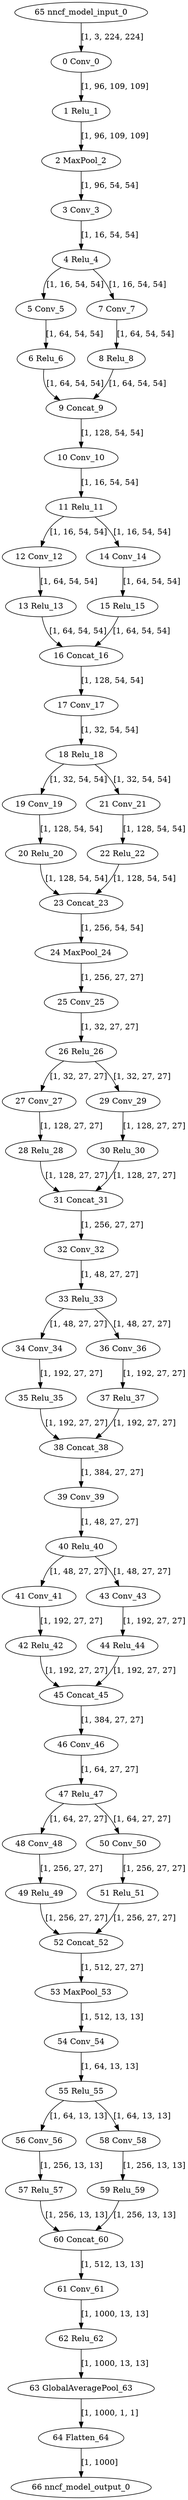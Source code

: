 strict digraph  {
"0 Conv_0" [id=0, type=Conv];
"1 Relu_1" [id=1, type=Relu];
"2 MaxPool_2" [id=2, type=MaxPool];
"3 Conv_3" [id=3, type=Conv];
"4 Relu_4" [id=4, type=Relu];
"5 Conv_5" [id=5, type=Conv];
"6 Relu_6" [id=6, type=Relu];
"7 Conv_7" [id=7, type=Conv];
"8 Relu_8" [id=8, type=Relu];
"9 Concat_9" [id=9, type=Concat];
"10 Conv_10" [id=10, type=Conv];
"11 Relu_11" [id=11, type=Relu];
"12 Conv_12" [id=12, type=Conv];
"13 Relu_13" [id=13, type=Relu];
"14 Conv_14" [id=14, type=Conv];
"15 Relu_15" [id=15, type=Relu];
"16 Concat_16" [id=16, type=Concat];
"17 Conv_17" [id=17, type=Conv];
"18 Relu_18" [id=18, type=Relu];
"19 Conv_19" [id=19, type=Conv];
"20 Relu_20" [id=20, type=Relu];
"21 Conv_21" [id=21, type=Conv];
"22 Relu_22" [id=22, type=Relu];
"23 Concat_23" [id=23, type=Concat];
"24 MaxPool_24" [id=24, type=MaxPool];
"25 Conv_25" [id=25, type=Conv];
"26 Relu_26" [id=26, type=Relu];
"27 Conv_27" [id=27, type=Conv];
"28 Relu_28" [id=28, type=Relu];
"29 Conv_29" [id=29, type=Conv];
"30 Relu_30" [id=30, type=Relu];
"31 Concat_31" [id=31, type=Concat];
"32 Conv_32" [id=32, type=Conv];
"33 Relu_33" [id=33, type=Relu];
"34 Conv_34" [id=34, type=Conv];
"35 Relu_35" [id=35, type=Relu];
"36 Conv_36" [id=36, type=Conv];
"37 Relu_37" [id=37, type=Relu];
"38 Concat_38" [id=38, type=Concat];
"39 Conv_39" [id=39, type=Conv];
"40 Relu_40" [id=40, type=Relu];
"41 Conv_41" [id=41, type=Conv];
"42 Relu_42" [id=42, type=Relu];
"43 Conv_43" [id=43, type=Conv];
"44 Relu_44" [id=44, type=Relu];
"45 Concat_45" [id=45, type=Concat];
"46 Conv_46" [id=46, type=Conv];
"47 Relu_47" [id=47, type=Relu];
"48 Conv_48" [id=48, type=Conv];
"49 Relu_49" [id=49, type=Relu];
"50 Conv_50" [id=50, type=Conv];
"51 Relu_51" [id=51, type=Relu];
"52 Concat_52" [id=52, type=Concat];
"53 MaxPool_53" [id=53, type=MaxPool];
"54 Conv_54" [id=54, type=Conv];
"55 Relu_55" [id=55, type=Relu];
"56 Conv_56" [id=56, type=Conv];
"57 Relu_57" [id=57, type=Relu];
"58 Conv_58" [id=58, type=Conv];
"59 Relu_59" [id=59, type=Relu];
"60 Concat_60" [id=60, type=Concat];
"61 Conv_61" [id=61, type=Conv];
"62 Relu_62" [id=62, type=Relu];
"63 GlobalAveragePool_63" [id=63, type=GlobalAveragePool];
"64 Flatten_64" [id=64, type=Flatten];
"65 nncf_model_input_0" [id=65, type=nncf_model_input];
"66 nncf_model_output_0" [id=66, type=nncf_model_output];
"0 Conv_0" -> "1 Relu_1"  [label="[1, 96, 109, 109]", style=solid];
"1 Relu_1" -> "2 MaxPool_2"  [label="[1, 96, 109, 109]", style=solid];
"2 MaxPool_2" -> "3 Conv_3"  [label="[1, 96, 54, 54]", style=solid];
"3 Conv_3" -> "4 Relu_4"  [label="[1, 16, 54, 54]", style=solid];
"4 Relu_4" -> "5 Conv_5"  [label="[1, 16, 54, 54]", style=solid];
"4 Relu_4" -> "7 Conv_7"  [label="[1, 16, 54, 54]", style=solid];
"5 Conv_5" -> "6 Relu_6"  [label="[1, 64, 54, 54]", style=solid];
"6 Relu_6" -> "9 Concat_9"  [label="[1, 64, 54, 54]", style=solid];
"7 Conv_7" -> "8 Relu_8"  [label="[1, 64, 54, 54]", style=solid];
"8 Relu_8" -> "9 Concat_9"  [label="[1, 64, 54, 54]", style=solid];
"9 Concat_9" -> "10 Conv_10"  [label="[1, 128, 54, 54]", style=solid];
"10 Conv_10" -> "11 Relu_11"  [label="[1, 16, 54, 54]", style=solid];
"11 Relu_11" -> "12 Conv_12"  [label="[1, 16, 54, 54]", style=solid];
"11 Relu_11" -> "14 Conv_14"  [label="[1, 16, 54, 54]", style=solid];
"12 Conv_12" -> "13 Relu_13"  [label="[1, 64, 54, 54]", style=solid];
"13 Relu_13" -> "16 Concat_16"  [label="[1, 64, 54, 54]", style=solid];
"14 Conv_14" -> "15 Relu_15"  [label="[1, 64, 54, 54]", style=solid];
"15 Relu_15" -> "16 Concat_16"  [label="[1, 64, 54, 54]", style=solid];
"16 Concat_16" -> "17 Conv_17"  [label="[1, 128, 54, 54]", style=solid];
"17 Conv_17" -> "18 Relu_18"  [label="[1, 32, 54, 54]", style=solid];
"18 Relu_18" -> "19 Conv_19"  [label="[1, 32, 54, 54]", style=solid];
"18 Relu_18" -> "21 Conv_21"  [label="[1, 32, 54, 54]", style=solid];
"19 Conv_19" -> "20 Relu_20"  [label="[1, 128, 54, 54]", style=solid];
"20 Relu_20" -> "23 Concat_23"  [label="[1, 128, 54, 54]", style=solid];
"21 Conv_21" -> "22 Relu_22"  [label="[1, 128, 54, 54]", style=solid];
"22 Relu_22" -> "23 Concat_23"  [label="[1, 128, 54, 54]", style=solid];
"23 Concat_23" -> "24 MaxPool_24"  [label="[1, 256, 54, 54]", style=solid];
"24 MaxPool_24" -> "25 Conv_25"  [label="[1, 256, 27, 27]", style=solid];
"25 Conv_25" -> "26 Relu_26"  [label="[1, 32, 27, 27]", style=solid];
"26 Relu_26" -> "27 Conv_27"  [label="[1, 32, 27, 27]", style=solid];
"26 Relu_26" -> "29 Conv_29"  [label="[1, 32, 27, 27]", style=solid];
"27 Conv_27" -> "28 Relu_28"  [label="[1, 128, 27, 27]", style=solid];
"28 Relu_28" -> "31 Concat_31"  [label="[1, 128, 27, 27]", style=solid];
"29 Conv_29" -> "30 Relu_30"  [label="[1, 128, 27, 27]", style=solid];
"30 Relu_30" -> "31 Concat_31"  [label="[1, 128, 27, 27]", style=solid];
"31 Concat_31" -> "32 Conv_32"  [label="[1, 256, 27, 27]", style=solid];
"32 Conv_32" -> "33 Relu_33"  [label="[1, 48, 27, 27]", style=solid];
"33 Relu_33" -> "34 Conv_34"  [label="[1, 48, 27, 27]", style=solid];
"33 Relu_33" -> "36 Conv_36"  [label="[1, 48, 27, 27]", style=solid];
"34 Conv_34" -> "35 Relu_35"  [label="[1, 192, 27, 27]", style=solid];
"35 Relu_35" -> "38 Concat_38"  [label="[1, 192, 27, 27]", style=solid];
"36 Conv_36" -> "37 Relu_37"  [label="[1, 192, 27, 27]", style=solid];
"37 Relu_37" -> "38 Concat_38"  [label="[1, 192, 27, 27]", style=solid];
"38 Concat_38" -> "39 Conv_39"  [label="[1, 384, 27, 27]", style=solid];
"39 Conv_39" -> "40 Relu_40"  [label="[1, 48, 27, 27]", style=solid];
"40 Relu_40" -> "41 Conv_41"  [label="[1, 48, 27, 27]", style=solid];
"40 Relu_40" -> "43 Conv_43"  [label="[1, 48, 27, 27]", style=solid];
"41 Conv_41" -> "42 Relu_42"  [label="[1, 192, 27, 27]", style=solid];
"42 Relu_42" -> "45 Concat_45"  [label="[1, 192, 27, 27]", style=solid];
"43 Conv_43" -> "44 Relu_44"  [label="[1, 192, 27, 27]", style=solid];
"44 Relu_44" -> "45 Concat_45"  [label="[1, 192, 27, 27]", style=solid];
"45 Concat_45" -> "46 Conv_46"  [label="[1, 384, 27, 27]", style=solid];
"46 Conv_46" -> "47 Relu_47"  [label="[1, 64, 27, 27]", style=solid];
"47 Relu_47" -> "48 Conv_48"  [label="[1, 64, 27, 27]", style=solid];
"47 Relu_47" -> "50 Conv_50"  [label="[1, 64, 27, 27]", style=solid];
"48 Conv_48" -> "49 Relu_49"  [label="[1, 256, 27, 27]", style=solid];
"49 Relu_49" -> "52 Concat_52"  [label="[1, 256, 27, 27]", style=solid];
"50 Conv_50" -> "51 Relu_51"  [label="[1, 256, 27, 27]", style=solid];
"51 Relu_51" -> "52 Concat_52"  [label="[1, 256, 27, 27]", style=solid];
"52 Concat_52" -> "53 MaxPool_53"  [label="[1, 512, 27, 27]", style=solid];
"53 MaxPool_53" -> "54 Conv_54"  [label="[1, 512, 13, 13]", style=solid];
"54 Conv_54" -> "55 Relu_55"  [label="[1, 64, 13, 13]", style=solid];
"55 Relu_55" -> "56 Conv_56"  [label="[1, 64, 13, 13]", style=solid];
"55 Relu_55" -> "58 Conv_58"  [label="[1, 64, 13, 13]", style=solid];
"56 Conv_56" -> "57 Relu_57"  [label="[1, 256, 13, 13]", style=solid];
"57 Relu_57" -> "60 Concat_60"  [label="[1, 256, 13, 13]", style=solid];
"58 Conv_58" -> "59 Relu_59"  [label="[1, 256, 13, 13]", style=solid];
"59 Relu_59" -> "60 Concat_60"  [label="[1, 256, 13, 13]", style=solid];
"60 Concat_60" -> "61 Conv_61"  [label="[1, 512, 13, 13]", style=solid];
"61 Conv_61" -> "62 Relu_62"  [label="[1, 1000, 13, 13]", style=solid];
"62 Relu_62" -> "63 GlobalAveragePool_63"  [label="[1, 1000, 13, 13]", style=solid];
"63 GlobalAveragePool_63" -> "64 Flatten_64"  [label="[1, 1000, 1, 1]", style=solid];
"64 Flatten_64" -> "66 nncf_model_output_0"  [label="[1, 1000]", style=solid];
"65 nncf_model_input_0" -> "0 Conv_0"  [label="[1, 3, 224, 224]", style=solid];
}
